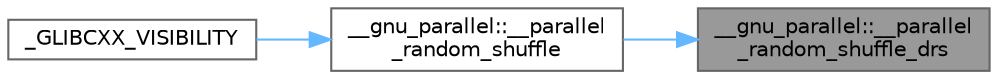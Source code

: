 digraph "__gnu_parallel::__parallel_random_shuffle_drs"
{
 // LATEX_PDF_SIZE
  bgcolor="transparent";
  edge [fontname=Helvetica,fontsize=10,labelfontname=Helvetica,labelfontsize=10];
  node [fontname=Helvetica,fontsize=10,shape=box,height=0.2,width=0.4];
  rankdir="RL";
  Node1 [id="Node000001",label="__gnu_parallel::__parallel\l_random_shuffle_drs",height=0.2,width=0.4,color="gray40", fillcolor="grey60", style="filled", fontcolor="black",tooltip="Main parallel random shuffle step."];
  Node1 -> Node2 [id="edge3_Node000001_Node000002",dir="back",color="steelblue1",style="solid",tooltip=" "];
  Node2 [id="Node000002",label="__gnu_parallel::__parallel\l_random_shuffle",height=0.2,width=0.4,color="grey40", fillcolor="white", style="filled",URL="$namespace____gnu__parallel.html#a6e78b59cb50c8e14ebf6990016af7342",tooltip="Parallel random public call."];
  Node2 -> Node3 [id="edge4_Node000002_Node000003",dir="back",color="steelblue1",style="solid",tooltip=" "];
  Node3 [id="Node000003",label="_GLIBCXX_VISIBILITY",height=0.2,width=0.4,color="grey40", fillcolor="white", style="filled",URL="$_classes_2lib_2include_2c_09_09_2parallel_2algo_8h.html#a544d74b2d5d0dd2197f5fd6f02691de0",tooltip=" "];
}

